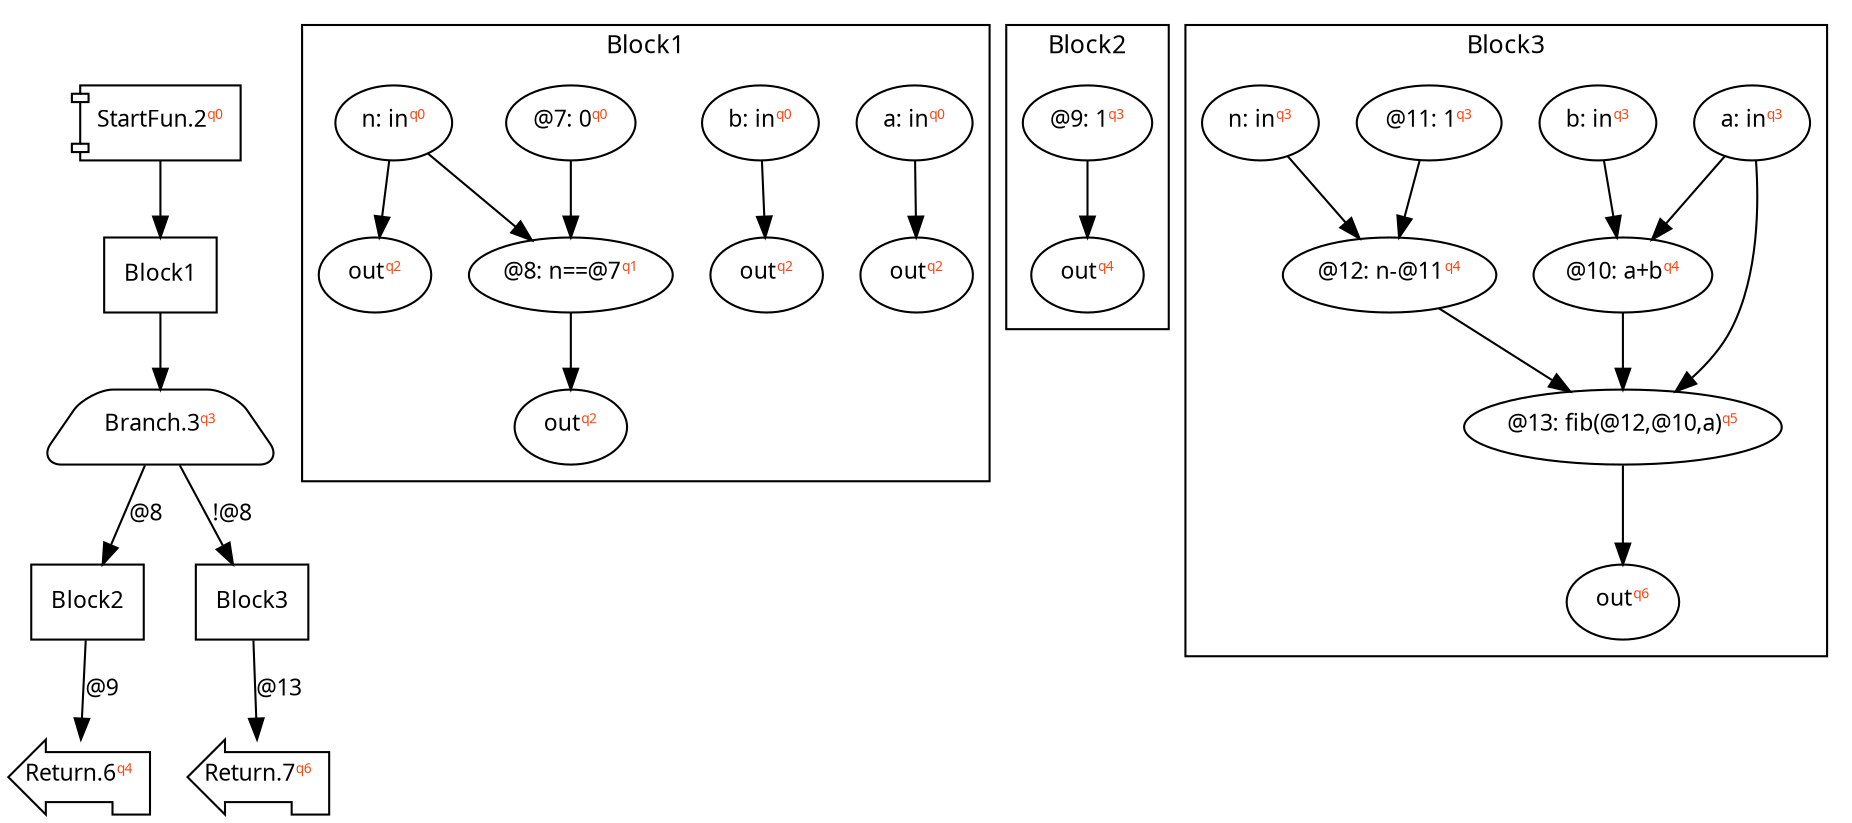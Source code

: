 digraph Program_ {
graph [fontname = "Monaco", fontsize = 12, ranksep = 0.5];
node [shape = box, fontname = "Monaco", fontsize = 11; colorscheme = pastel19];
edge [fontname = "Monaco", fontsize = 11; colorscheme = pastel19];
Jump2[label = <StartFun.2<font color="#ff4411" point-size="8"><sup>q0</sup></font>>; shape = component];
Jump2 -> Block1;
Jump3[
  label = <Branch.3<font color="#ff4411" point-size="8"><sup>q3</sup></font>>;
  shape = trapezium; style = rounded;
];
Block1 -> Jump3;
Jump3 -> Block2 [label="@8"];
Jump3 -> Block3 [label="!@8"];
Jump6[label = <Return.6<font color="#ff4411" point-size="8"><sup>q4</sup></font>>; shape = lpromoter];
Block2 -> Jump6 [label="@9"];
Jump7[label = <Return.7<font color="#ff4411" point-size="8"><sup>q6</sup></font>>; shape = lpromoter];
Block3 -> Jump7 [label="@13"];
Block1 [label = "Block1"];
Block2 [label = "Block2"];
Block3 [label = "Block3"];
subgraph cluster_dfg_Block1{
node [shape = oval];
label = "Block1";
ndBlock1_0 [label=<out<font color="#ff4411" point-size="8"><sup>q2</sup></font>>];ndBlock1_1 [label=<@8: n==@7<font color="#ff4411" point-size="8"><sup>q1</sup></font>>];ndBlock1_2 [label=<out<font color="#ff4411" point-size="8"><sup>q2</sup></font>>];ndBlock1_3 [label=<a: in<font color="#ff4411" point-size="8"><sup>q0</sup></font>>];ndBlock1_4 [label=<b: in<font color="#ff4411" point-size="8"><sup>q0</sup></font>>];ndBlock1_5 [label=<out<font color="#ff4411" point-size="8"><sup>q2</sup></font>>];ndBlock1_6 [label=<out<font color="#ff4411" point-size="8"><sup>q2</sup></font>>];ndBlock1_7 [label=<@7: 0<font color="#ff4411" point-size="8"><sup>q0</sup></font>>];ndBlock1_8 [label=<n: in<font color="#ff4411" point-size="8"><sup>q0</sup></font>>];ndBlock1_4 -> ndBlock1_2; ndBlock1_7 -> ndBlock1_1; ndBlock1_8 -> ndBlock1_1; ndBlock1_8 -> ndBlock1_5; ndBlock1_3 -> ndBlock1_6; ndBlock1_1 -> ndBlock1_0; }subgraph cluster_dfg_Block2{
node [shape = oval];
label = "Block2";
ndBlock2_0 [label=<@9: 1<font color="#ff4411" point-size="8"><sup>q3</sup></font>>];ndBlock2_1 [label=<out<font color="#ff4411" point-size="8"><sup>q4</sup></font>>];ndBlock2_0 -> ndBlock2_1; }subgraph cluster_dfg_Block3{
node [shape = oval];
label = "Block3";
ndBlock3_0 [label=<a: in<font color="#ff4411" point-size="8"><sup>q3</sup></font>>];ndBlock3_1 [label=<b: in<font color="#ff4411" point-size="8"><sup>q3</sup></font>>];ndBlock3_2 [label=<@10: a+b<font color="#ff4411" point-size="8"><sup>q4</sup></font>>];ndBlock3_3 [label=<out<font color="#ff4411" point-size="8"><sup>q6</sup></font>>];ndBlock3_4 [label=<@11: 1<font color="#ff4411" point-size="8"><sup>q3</sup></font>>];ndBlock3_5 [label=<@12: n-@11<font color="#ff4411" point-size="8"><sup>q4</sup></font>>];ndBlock3_6 [label=<@13: fib(@12,@10,a)<font color="#ff4411" point-size="8"><sup>q5</sup></font>>];ndBlock3_7 [label=<n: in<font color="#ff4411" point-size="8"><sup>q3</sup></font>>];ndBlock3_4 -> ndBlock3_5; ndBlock3_7 -> ndBlock3_5; ndBlock3_0 -> ndBlock3_6; ndBlock3_2 -> ndBlock3_6; ndBlock3_5 -> ndBlock3_6; ndBlock3_0 -> ndBlock3_2; ndBlock3_1 -> ndBlock3_2; ndBlock3_6 -> ndBlock3_3; }}
